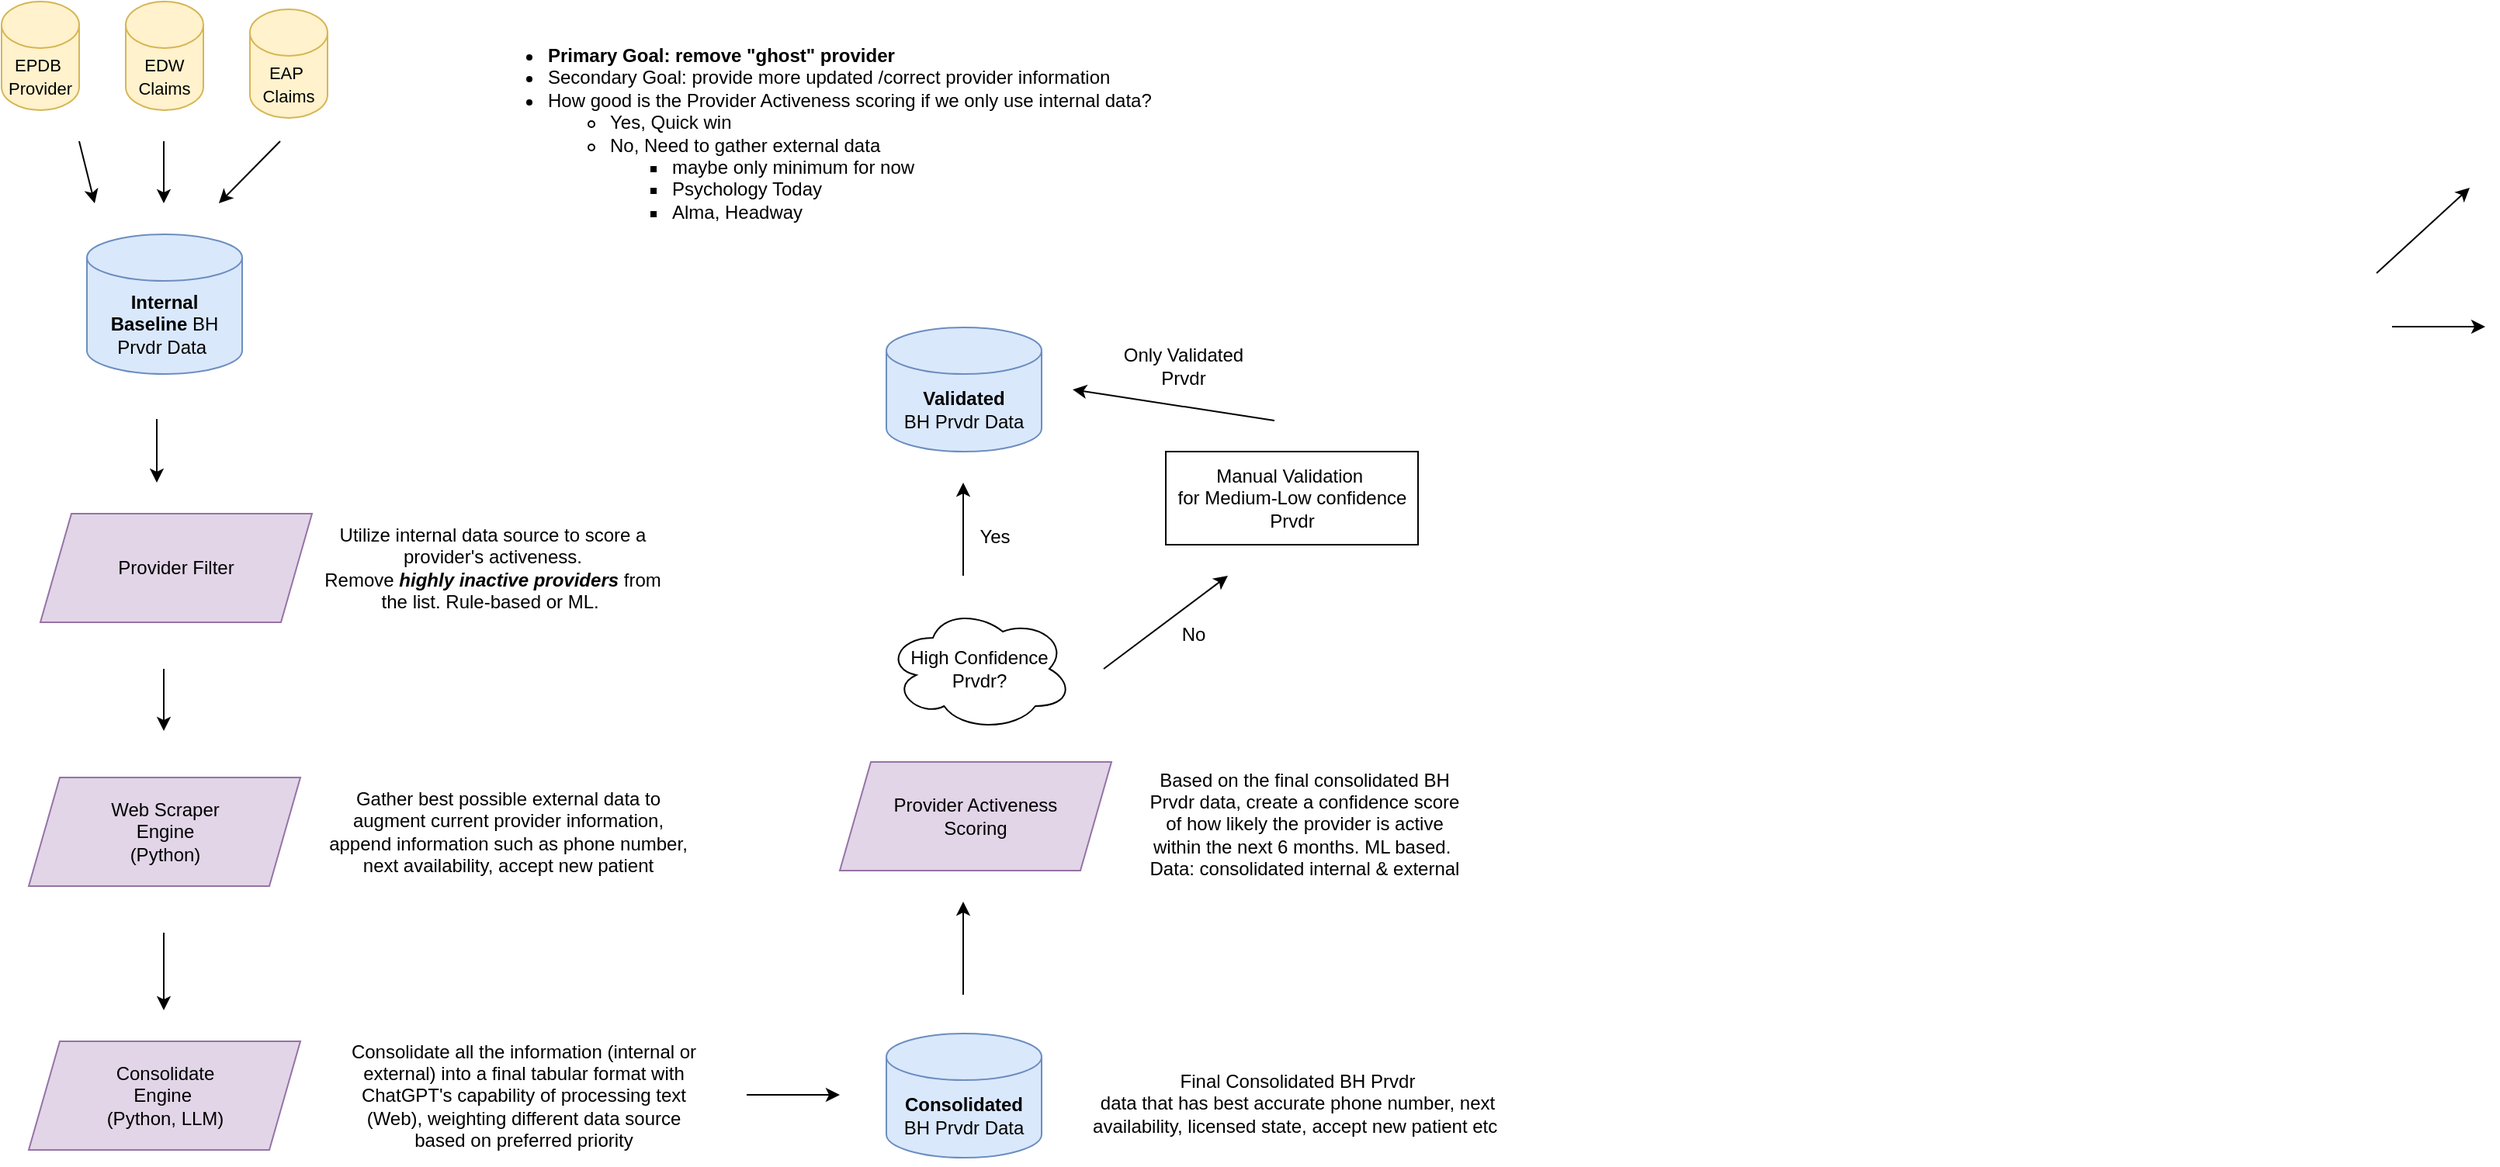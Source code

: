 <mxfile version="21.6.2" type="github">
  <diagram name="Page-1" id="TjVeeE-bJ644JjcEta67">
    <mxGraphModel dx="1328" dy="1683" grid="1" gridSize="10" guides="1" tooltips="1" connect="1" arrows="1" fold="1" page="1" pageScale="1" pageWidth="850" pageHeight="1100" math="0" shadow="0">
      <root>
        <mxCell id="0" />
        <mxCell id="1" parent="0" />
        <mxCell id="Y0CWCf-vrmVGF1hzHRmy-1" value="&lt;font style=&quot;font-size: 11px;&quot;&gt;EPDB&amp;nbsp;&lt;br&gt;Provider&lt;/font&gt;" style="shape=cylinder3;whiteSpace=wrap;html=1;boundedLbl=1;backgroundOutline=1;size=15;fillColor=#fff2cc;strokeColor=#d6b656;" parent="1" vertex="1">
          <mxGeometry x="70" y="-1010" width="50" height="70" as="geometry" />
        </mxCell>
        <mxCell id="Y0CWCf-vrmVGF1hzHRmy-2" value="&lt;font style=&quot;font-size: 11px;&quot;&gt;EDW Claims&lt;/font&gt;" style="shape=cylinder3;whiteSpace=wrap;html=1;boundedLbl=1;backgroundOutline=1;size=15;fillColor=#fff2cc;strokeColor=#d6b656;" parent="1" vertex="1">
          <mxGeometry x="150" y="-1010" width="50" height="70" as="geometry" />
        </mxCell>
        <mxCell id="Y0CWCf-vrmVGF1hzHRmy-3" value="" style="endArrow=classic;html=1;rounded=0;" parent="1" edge="1">
          <mxGeometry width="50" height="50" relative="1" as="geometry">
            <mxPoint x="120" y="-920" as="sourcePoint" />
            <mxPoint x="130" y="-880" as="targetPoint" />
          </mxGeometry>
        </mxCell>
        <mxCell id="Y0CWCf-vrmVGF1hzHRmy-4" value="" style="endArrow=classic;html=1;rounded=0;" parent="1" edge="1">
          <mxGeometry width="50" height="50" relative="1" as="geometry">
            <mxPoint x="174.5" y="-920" as="sourcePoint" />
            <mxPoint x="174.5" y="-880" as="targetPoint" />
          </mxGeometry>
        </mxCell>
        <mxCell id="Y0CWCf-vrmVGF1hzHRmy-5" value="" style="endArrow=classic;html=1;rounded=0;" parent="1" edge="1">
          <mxGeometry width="50" height="50" relative="1" as="geometry">
            <mxPoint x="249.5" y="-920" as="sourcePoint" />
            <mxPoint x="210" y="-880" as="targetPoint" />
          </mxGeometry>
        </mxCell>
        <mxCell id="Y0CWCf-vrmVGF1hzHRmy-7" value="&lt;b&gt;Internal &lt;br&gt;Baseline &lt;/b&gt;BH Prvdr Data&amp;nbsp;" style="shape=cylinder3;whiteSpace=wrap;html=1;boundedLbl=1;backgroundOutline=1;size=15;fillColor=#dae8fc;strokeColor=#6c8ebf;" parent="1" vertex="1">
          <mxGeometry x="125" y="-860" width="100" height="90" as="geometry" />
        </mxCell>
        <mxCell id="Y0CWCf-vrmVGF1hzHRmy-8" value="" style="endArrow=classic;html=1;rounded=0;" parent="1" edge="1">
          <mxGeometry width="50" height="50" relative="1" as="geometry">
            <mxPoint x="170" y="-741" as="sourcePoint" />
            <mxPoint x="170" y="-700" as="targetPoint" />
          </mxGeometry>
        </mxCell>
        <mxCell id="Y0CWCf-vrmVGF1hzHRmy-10" value="Web Scraper &lt;br&gt;Engine&lt;br&gt;(Python)" style="shape=parallelogram;perimeter=parallelogramPerimeter;whiteSpace=wrap;html=1;fixedSize=1;fillColor=#e1d5e7;strokeColor=#9673a6;" parent="1" vertex="1">
          <mxGeometry x="87.5" y="-510" width="175" height="70" as="geometry" />
        </mxCell>
        <mxCell id="Y0CWCf-vrmVGF1hzHRmy-12" value="Consolidate &lt;br&gt;Engine&amp;nbsp;&lt;br&gt;(Python, LLM)" style="shape=parallelogram;perimeter=parallelogramPerimeter;whiteSpace=wrap;html=1;fixedSize=1;fillColor=#e1d5e7;strokeColor=#9673a6;" parent="1" vertex="1">
          <mxGeometry x="87.5" y="-340" width="175" height="70" as="geometry" />
        </mxCell>
        <mxCell id="Y0CWCf-vrmVGF1hzHRmy-14" value="&lt;b&gt;Consolidated&lt;/b&gt;&lt;br&gt;BH Prvdr Data" style="shape=cylinder3;whiteSpace=wrap;html=1;boundedLbl=1;backgroundOutline=1;size=15;fillColor=#dae8fc;strokeColor=#6c8ebf;" parent="1" vertex="1">
          <mxGeometry x="640" y="-345" width="100" height="80" as="geometry" />
        </mxCell>
        <mxCell id="Y0CWCf-vrmVGF1hzHRmy-16" value="&lt;font style=&quot;font-size: 11px;&quot;&gt;EAP&amp;nbsp;&lt;br&gt;Claims&lt;/font&gt;" style="shape=cylinder3;whiteSpace=wrap;html=1;boundedLbl=1;backgroundOutline=1;size=15;fillColor=#fff2cc;strokeColor=#d6b656;" parent="1" vertex="1">
          <mxGeometry x="230" y="-1005" width="50" height="70" as="geometry" />
        </mxCell>
        <mxCell id="Y0CWCf-vrmVGF1hzHRmy-18" value="Provider Filter" style="shape=parallelogram;perimeter=parallelogramPerimeter;whiteSpace=wrap;html=1;fixedSize=1;fillColor=#e1d5e7;strokeColor=#9673a6;" parent="1" vertex="1">
          <mxGeometry x="95" y="-680" width="175" height="70" as="geometry" />
        </mxCell>
        <mxCell id="Y0CWCf-vrmVGF1hzHRmy-26" value="Gather best possible external data to augment current provider information, append information such as phone number, next availability, accept new patient" style="text;html=1;strokeColor=none;fillColor=none;align=center;verticalAlign=middle;whiteSpace=wrap;rounded=0;" parent="1" vertex="1">
          <mxGeometry x="280" y="-502.5" width="232.5" height="55" as="geometry" />
        </mxCell>
        <mxCell id="Y0CWCf-vrmVGF1hzHRmy-28" value="Utilize internal data source to score a provider&#39;s activeness. &lt;br&gt;Remove &lt;b&gt;&lt;i&gt;highly inactive providers&lt;/i&gt;&lt;/b&gt; from the list. Rule-based or ML.&amp;nbsp;" style="text;html=1;strokeColor=none;fillColor=none;align=center;verticalAlign=middle;whiteSpace=wrap;rounded=0;" parent="1" vertex="1">
          <mxGeometry x="270" y="-672.5" width="232.5" height="55" as="geometry" />
        </mxCell>
        <mxCell id="Y0CWCf-vrmVGF1hzHRmy-30" value="Consolidate all the information (internal or external) into a final tabular format with ChatGPT&#39;s capability of processing text (Web), weighting different data source based on preferred priority" style="text;html=1;strokeColor=none;fillColor=none;align=center;verticalAlign=middle;whiteSpace=wrap;rounded=0;" parent="1" vertex="1">
          <mxGeometry x="290" y="-345" width="232.5" height="80" as="geometry" />
        </mxCell>
        <mxCell id="Y0CWCf-vrmVGF1hzHRmy-34" value="" style="endArrow=classic;html=1;rounded=0;" parent="1" edge="1">
          <mxGeometry width="50" height="50" relative="1" as="geometry">
            <mxPoint x="174.5" y="-410" as="sourcePoint" />
            <mxPoint x="174.5" y="-360" as="targetPoint" />
          </mxGeometry>
        </mxCell>
        <mxCell id="Y0CWCf-vrmVGF1hzHRmy-35" value="" style="endArrow=classic;html=1;rounded=0;" parent="1" edge="1">
          <mxGeometry width="50" height="50" relative="1" as="geometry">
            <mxPoint x="550" y="-305.5" as="sourcePoint" />
            <mxPoint x="610" y="-305.5" as="targetPoint" />
          </mxGeometry>
        </mxCell>
        <mxCell id="Y0CWCf-vrmVGF1hzHRmy-36" value="Final Consolidated BH Prvdr &lt;br&gt;data that has best accurate phone number, next availability, licensed state, accept new patient etc&amp;nbsp;" style="text;html=1;strokeColor=none;fillColor=none;align=center;verticalAlign=middle;whiteSpace=wrap;rounded=0;" parent="1" vertex="1">
          <mxGeometry x="770" y="-340" width="270" height="80" as="geometry" />
        </mxCell>
        <mxCell id="Y0CWCf-vrmVGF1hzHRmy-37" value="" style="endArrow=classic;html=1;rounded=0;" parent="1" edge="1">
          <mxGeometry width="50" height="50" relative="1" as="geometry">
            <mxPoint x="689.5" y="-370" as="sourcePoint" />
            <mxPoint x="689.5" y="-430" as="targetPoint" />
          </mxGeometry>
        </mxCell>
        <mxCell id="Y0CWCf-vrmVGF1hzHRmy-38" value="Provider Activeness&lt;br&gt;Scoring" style="shape=parallelogram;perimeter=parallelogramPerimeter;whiteSpace=wrap;html=1;fixedSize=1;fillColor=#e1d5e7;strokeColor=#9673a6;" parent="1" vertex="1">
          <mxGeometry x="610" y="-520" width="175" height="70" as="geometry" />
        </mxCell>
        <mxCell id="Y0CWCf-vrmVGF1hzHRmy-39" value="Based on the final consolidated BH Prvdr data, create a confidence score of how likely the provider is active within the next 6 months.&amp;nbsp;ML based.&amp;nbsp;&lt;br&gt;Data: consolidated internal &amp;amp; external" style="text;html=1;strokeColor=none;fillColor=none;align=center;verticalAlign=middle;whiteSpace=wrap;rounded=0;" parent="1" vertex="1">
          <mxGeometry x="807.5" y="-520" width="202.5" height="80" as="geometry" />
        </mxCell>
        <mxCell id="Y0CWCf-vrmVGF1hzHRmy-40" value="" style="endArrow=classic;html=1;rounded=0;" parent="1" edge="1">
          <mxGeometry width="50" height="50" relative="1" as="geometry">
            <mxPoint x="1610" y="-800.5" as="sourcePoint" />
            <mxPoint x="1670" y="-800.5" as="targetPoint" />
          </mxGeometry>
        </mxCell>
        <mxCell id="Y0CWCf-vrmVGF1hzHRmy-41" value="" style="endArrow=classic;html=1;rounded=0;" parent="1" edge="1">
          <mxGeometry width="50" height="50" relative="1" as="geometry">
            <mxPoint x="1600" y="-835" as="sourcePoint" />
            <mxPoint x="1660" y="-890" as="targetPoint" />
          </mxGeometry>
        </mxCell>
        <mxCell id="Y0CWCf-vrmVGF1hzHRmy-42" value="" style="endArrow=classic;html=1;rounded=0;" parent="1" edge="1">
          <mxGeometry width="50" height="50" relative="1" as="geometry">
            <mxPoint x="174.5" y="-580" as="sourcePoint" />
            <mxPoint x="174.5" y="-540" as="targetPoint" />
          </mxGeometry>
        </mxCell>
        <mxCell id="Y0CWCf-vrmVGF1hzHRmy-45" value="" style="endArrow=classic;html=1;rounded=0;" parent="1" edge="1">
          <mxGeometry width="50" height="50" relative="1" as="geometry">
            <mxPoint x="689.5" y="-640" as="sourcePoint" />
            <mxPoint x="689.5" y="-700" as="targetPoint" />
          </mxGeometry>
        </mxCell>
        <mxCell id="Y0CWCf-vrmVGF1hzHRmy-46" value="&lt;b&gt;Validated&lt;/b&gt;&lt;br&gt;BH Prvdr Data" style="shape=cylinder3;whiteSpace=wrap;html=1;boundedLbl=1;backgroundOutline=1;size=15;fillColor=#dae8fc;strokeColor=#6c8ebf;" parent="1" vertex="1">
          <mxGeometry x="640" y="-800" width="100" height="80" as="geometry" />
        </mxCell>
        <mxCell id="Y0CWCf-vrmVGF1hzHRmy-47" value="Yes" style="text;html=1;strokeColor=none;fillColor=none;align=center;verticalAlign=middle;whiteSpace=wrap;rounded=0;" parent="1" vertex="1">
          <mxGeometry x="680" y="-680" width="60" height="30" as="geometry" />
        </mxCell>
        <mxCell id="Y0CWCf-vrmVGF1hzHRmy-48" value="Manual Validation&amp;nbsp;&lt;br&gt;for Medium-Low confidence Prvdr" style="rounded=0;whiteSpace=wrap;html=1;" parent="1" vertex="1">
          <mxGeometry x="820" y="-720" width="162.5" height="60" as="geometry" />
        </mxCell>
        <mxCell id="Y0CWCf-vrmVGF1hzHRmy-49" value="" style="endArrow=classic;html=1;rounded=0;" parent="1" edge="1">
          <mxGeometry width="50" height="50" relative="1" as="geometry">
            <mxPoint x="780" y="-580" as="sourcePoint" />
            <mxPoint x="860" y="-640" as="targetPoint" />
          </mxGeometry>
        </mxCell>
        <mxCell id="Y0CWCf-vrmVGF1hzHRmy-50" value="High Confidence Prvdr?" style="ellipse;shape=cloud;whiteSpace=wrap;html=1;align=center;" parent="1" vertex="1">
          <mxGeometry x="640" y="-620" width="120" height="80" as="geometry" />
        </mxCell>
        <mxCell id="Y0CWCf-vrmVGF1hzHRmy-51" value="No" style="text;html=1;strokeColor=none;fillColor=none;align=center;verticalAlign=middle;whiteSpace=wrap;rounded=0;" parent="1" vertex="1">
          <mxGeometry x="807.5" y="-617.5" width="60" height="30" as="geometry" />
        </mxCell>
        <mxCell id="Y0CWCf-vrmVGF1hzHRmy-54" value="" style="endArrow=classic;html=1;rounded=0;" parent="1" edge="1">
          <mxGeometry width="50" height="50" relative="1" as="geometry">
            <mxPoint x="890" y="-740" as="sourcePoint" />
            <mxPoint x="760" y="-760" as="targetPoint" />
          </mxGeometry>
        </mxCell>
        <mxCell id="Y0CWCf-vrmVGF1hzHRmy-55" value="Only Validated Prvdr" style="text;html=1;strokeColor=none;fillColor=none;align=center;verticalAlign=middle;whiteSpace=wrap;rounded=0;" parent="1" vertex="1">
          <mxGeometry x="785" y="-790" width="92.5" height="30" as="geometry" />
        </mxCell>
        <mxCell id="qqAPJzGaAdO9q2L2U7it-1" value="&lt;ul&gt;&lt;li&gt;&lt;b&gt;Primary Goal: remove &quot;ghost&quot; provider&lt;/b&gt;&lt;/li&gt;&lt;li&gt;Secondary Goal: provide more updated /correct provider information&amp;nbsp;&lt;/li&gt;&lt;li&gt;How good is the Provider Activeness scoring if we only use internal data?&lt;/li&gt;&lt;ul&gt;&lt;li style=&quot;&quot;&gt;Yes, Quick win&lt;/li&gt;&lt;li style=&quot;&quot;&gt;No, Need to gather external data&amp;nbsp;&lt;/li&gt;&lt;ul&gt;&lt;li style=&quot;&quot;&gt;maybe only minimum for now&amp;nbsp;&lt;/li&gt;&lt;li style=&quot;&quot;&gt;Psychology Today&lt;/li&gt;&lt;li style=&quot;&quot;&gt;Alma, Headway&lt;/li&gt;&lt;/ul&gt;&lt;/ul&gt;&lt;/ul&gt;" style="text;html=1;strokeColor=none;fillColor=none;align=left;verticalAlign=middle;whiteSpace=wrap;rounded=0;" parent="1" vertex="1">
          <mxGeometry x="380" y="-990" width="440" height="130" as="geometry" />
        </mxCell>
      </root>
    </mxGraphModel>
  </diagram>
</mxfile>
